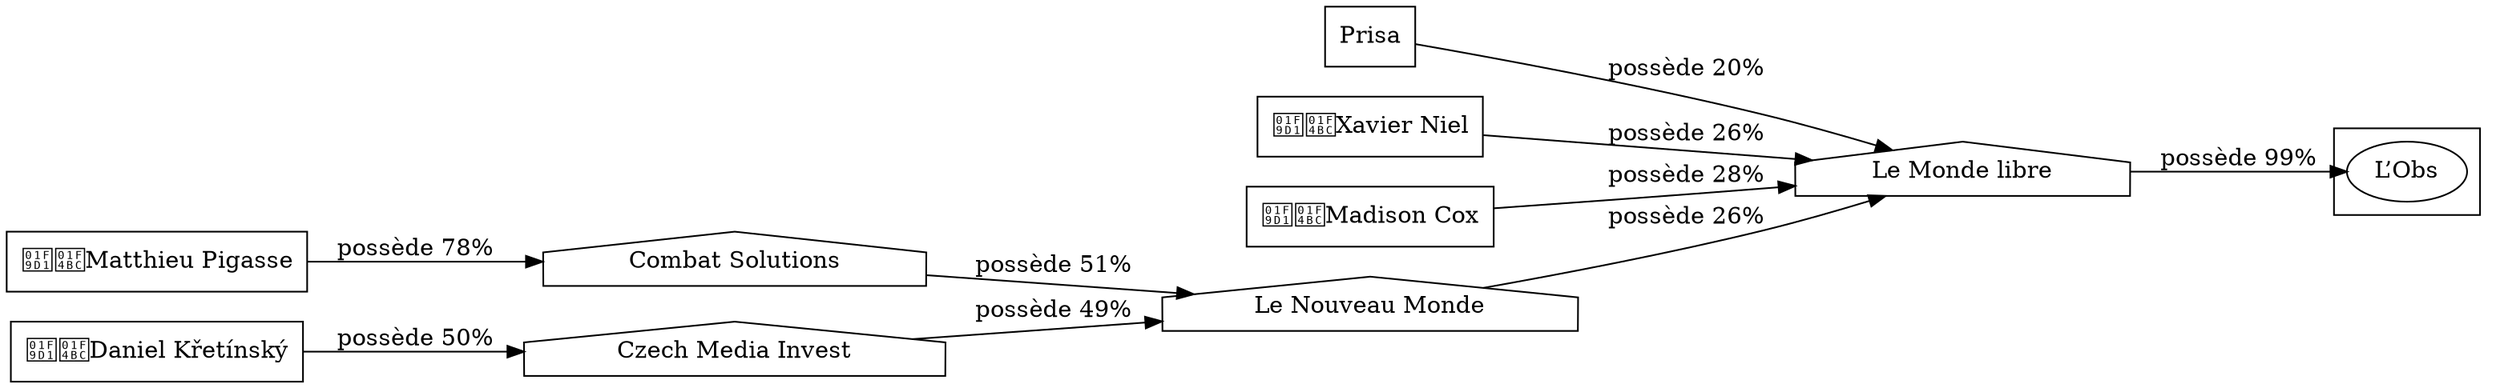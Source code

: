 digraph {
  rankdir=LR;
  subgraph roots {
    
      "prisa-9"[label="Prisa" shape=box]
    
      "xavier-niel-10"[label="🧑‍💼Xavier Niel" shape=box]
    
      "matthieu-pigasse-11"[label="🧑‍💼Matthieu Pigasse" shape=box]
    
      "daniel-kretinsky-92"[label="🧑‍💼Daniel Křetínský" shape=box]
    
      "madison-cox-323"[label="🧑‍💼Madison Cox" shape=box]
    
  }

  
    "le-monde-libre-14"[label="Le Monde libre" shape=house]
  
    "le-nouveau-monde-13"[label="Le Nouveau Monde" shape=house]
  
    "combat-solutions-12"[label="Combat Solutions" shape=house]
  
    "czech-media-invest-93"[label="Czech Media Invest" shape=house]
  

  subgraph clusterLeaves {
    
      "l-obs-16"[label="L’Obs"]
    
  }

  
    "le-monde-libre-14" -> "l-obs-16" [
      label="possède 99%"
    ]
  
    "prisa-9" -> "le-monde-libre-14" [
      label="possède 20%"
    ]
  
    "xavier-niel-10" -> "le-monde-libre-14" [
      label="possède 26%"
    ]
  
    "le-nouveau-monde-13" -> "le-monde-libre-14" [
      label="possède 26%"
    ]
  
    "combat-solutions-12" -> "le-nouveau-monde-13" [
      label="possède 51%"
    ]
  
    "matthieu-pigasse-11" -> "combat-solutions-12" [
      label="possède 78%"
    ]
  
    "czech-media-invest-93" -> "le-nouveau-monde-13" [
      label="possède 49%"
    ]
  
    "daniel-kretinsky-92" -> "czech-media-invest-93" [
      label="possède 50%"
    ]
  
    "madison-cox-323" -> "le-monde-libre-14" [
      label="possède 28%"
    ]
  
}
